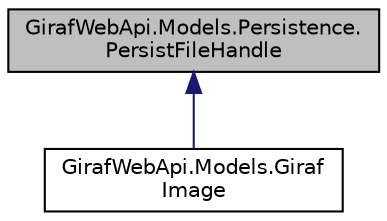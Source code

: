 digraph "GirafWebApi.Models.Persistence.PersistFileHandle"
{
  edge [fontname="Helvetica",fontsize="10",labelfontname="Helvetica",labelfontsize="10"];
  node [fontname="Helvetica",fontsize="10",shape=record];
  Node1 [label="GirafWebApi.Models.Persistence.\lPersistFileHandle",height=0.2,width=0.4,color="black", fillcolor="grey75", style="filled", fontcolor="black"];
  Node1 -> Node2 [dir="back",color="midnightblue",fontsize="10",style="solid",fontname="Helvetica"];
  Node2 [label="GirafWebApi.Models.Giraf\lImage",height=0.2,width=0.4,color="black", fillcolor="white", style="filled",URL="$classGirafWebApi_1_1Models_1_1GirafImage.html"];
}
